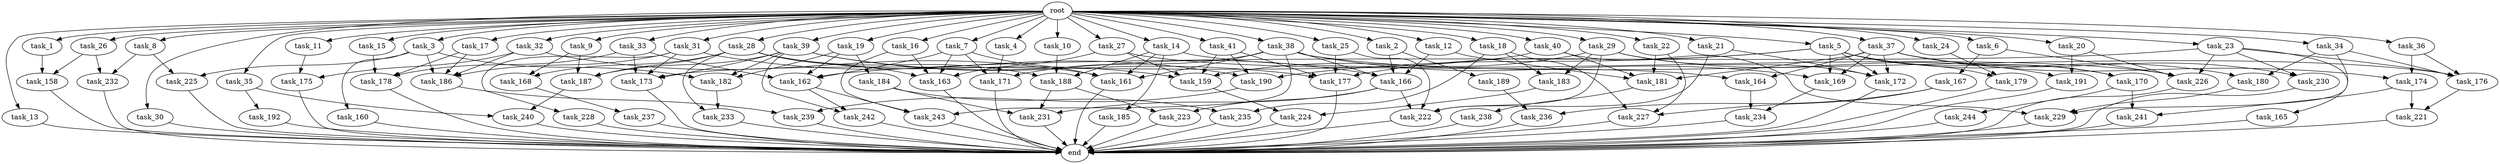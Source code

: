 digraph G {
  task_8 [size="102.400000"];
  task_239 [size="63565515980.800003"];
  task_173 [size="173516678758.400024"];
  task_158 [size="11166914969.600000"];
  task_17 [size="102.400000"];
  task_32 [size="102.400000"];
  root [size="0.000000"];
  task_223 [size="76450417868.800003"];
  task_242 [size="11166914969.600000"];
  task_35 [size="102.400000"];
  task_161 [size="176093659136.000000"];
  task_159 [size="193273528320.000000"];
  task_26 [size="102.400000"];
  task_15 [size="102.400000"];
  task_178 [size="71296457113.600006"];
  task_167 [size="85899345920.000000"];
  task_227 [size="182965606809.600006"];
  task_166 [size="116823110451.200012"];
  task_177 [size="110810156236.800003"];
  task_33 [size="102.400000"];
  task_186 [size="248249109708.800018"];
  task_7 [size="102.400000"];
  task_181 [size="119400090828.800003"];
  task_231 [size="162349763788.800018"];
  task_241 [size="11166914969.600000"];
  task_233 [size="140874927308.800018"];
  task_176 [size="157195803033.600006"];
  task_225 [size="107374182400.000000"];
  task_13 [size="102.400000"];
  task_30 [size="102.400000"];
  task_5 [size="102.400000"];
  task_237 [size="21474836480.000000"];
  task_183 [size="140874927308.800018"];
  task_6 [size="102.400000"];
  task_184 [size="54975581388.800003"];
  task_240 [size="83322365542.400009"];
  task_22 [size="102.400000"];
  task_169 [size="128849018880.000000"];
  task_3 [size="102.400000"];
  task_179 [size="52398601011.200005"];
  task_187 [size="131425999257.600006"];
  task_164 [size="42949672960.000000"];
  task_188 [size="121118077747.200012"];
  task_236 [size="97066260889.600006"];
  task_230 [size="29205777612.800003"];
  task_234 [size="155477816115.200012"];
  task_41 [size="102.400000"];
  task_16 [size="102.400000"];
  task_191 [size="109951162777.600006"];
  task_175 [size="85899345920.000000"];
  task_224 [size="45526653337.600006"];
  task_189 [size="13743895347.200001"];
  task_160 [size="85899345920.000000"];
  task_182 [size="144310901145.600006"];
  task_12 [size="102.400000"];
  task_21 [size="102.400000"];
  task_18 [size="102.400000"];
  task_180 [size="63565515980.800003"];
  task_31 [size="102.400000"];
  task_244 [size="7730941132.800000"];
  task_9 [size="102.400000"];
  task_162 [size="126272038502.400009"];
  task_168 [size="127990025420.800003"];
  task_192 [size="69578470195.199997"];
  task_28 [size="102.400000"];
  task_174 [size="42949672960.000000"];
  task_221 [size="89335319756.800003"];
  task_29 [size="102.400000"];
  task_185 [size="13743895347.200001"];
  task_34 [size="102.400000"];
  task_10 [size="102.400000"];
  task_163 [size="183824600268.800018"];
  task_238 [size="69578470195.199997"];
  task_2 [size="102.400000"];
  task_171 [size="162349763788.800018"];
  end [size="0.000000"];
  task_228 [size="85899345920.000000"];
  task_39 [size="102.400000"];
  task_14 [size="102.400000"];
  task_222 [size="134861973094.400009"];
  task_24 [size="102.400000"];
  task_38 [size="102.400000"];
  task_243 [size="148605868441.600006"];
  task_19 [size="102.400000"];
  task_226 [size="162349763788.800018"];
  task_36 [size="102.400000"];
  task_170 [size="42949672960.000000"];
  task_25 [size="102.400000"];
  task_4 [size="102.400000"];
  task_40 [size="102.400000"];
  task_235 [size="171798691840.000000"];
  task_27 [size="102.400000"];
  task_232 [size="29205777612.800003"];
  task_229 [size="87617332838.400009"];
  task_23 [size="102.400000"];
  task_37 [size="102.400000"];
  task_165 [size="7730941132.800000"];
  task_1 [size="102.400000"];
  task_190 [size="138297946931.200012"];
  task_172 [size="101361228185.600006"];
  task_20 [size="102.400000"];
  task_11 [size="102.400000"];

  task_8 -> task_225 [size="209715200.000000"];
  task_8 -> task_232 [size="209715200.000000"];
  task_239 -> end [size="1.000000"];
  task_173 -> end [size="1.000000"];
  task_158 -> end [size="1.000000"];
  task_17 -> task_178 [size="209715200.000000"];
  task_17 -> task_186 [size="209715200.000000"];
  task_32 -> task_161 [size="536870912.000000"];
  task_32 -> task_175 [size="536870912.000000"];
  task_32 -> task_186 [size="536870912.000000"];
  root -> task_8 [size="1.000000"];
  root -> task_14 [size="1.000000"];
  root -> task_24 [size="1.000000"];
  root -> task_13 [size="1.000000"];
  root -> task_33 [size="1.000000"];
  root -> task_12 [size="1.000000"];
  root -> task_21 [size="1.000000"];
  root -> task_18 [size="1.000000"];
  root -> task_22 [size="1.000000"];
  root -> task_31 [size="1.000000"];
  root -> task_9 [size="1.000000"];
  root -> task_5 [size="1.000000"];
  root -> task_36 [size="1.000000"];
  root -> task_32 [size="1.000000"];
  root -> task_26 [size="1.000000"];
  root -> task_15 [size="1.000000"];
  root -> task_6 [size="1.000000"];
  root -> task_4 [size="1.000000"];
  root -> task_25 [size="1.000000"];
  root -> task_40 [size="1.000000"];
  root -> task_30 [size="1.000000"];
  root -> task_34 [size="1.000000"];
  root -> task_3 [size="1.000000"];
  root -> task_19 [size="1.000000"];
  root -> task_10 [size="1.000000"];
  root -> task_23 [size="1.000000"];
  root -> task_37 [size="1.000000"];
  root -> task_39 [size="1.000000"];
  root -> task_1 [size="1.000000"];
  root -> task_11 [size="1.000000"];
  root -> task_17 [size="1.000000"];
  root -> task_2 [size="1.000000"];
  root -> task_41 [size="1.000000"];
  root -> task_29 [size="1.000000"];
  root -> task_20 [size="1.000000"];
  root -> task_35 [size="1.000000"];
  root -> task_7 [size="1.000000"];
  root -> task_27 [size="1.000000"];
  root -> task_38 [size="1.000000"];
  root -> task_28 [size="1.000000"];
  root -> task_16 [size="1.000000"];
  task_223 -> end [size="1.000000"];
  task_242 -> end [size="1.000000"];
  task_35 -> task_240 [size="679477248.000000"];
  task_35 -> task_192 [size="679477248.000000"];
  task_161 -> end [size="1.000000"];
  task_159 -> task_224 [size="411041792.000000"];
  task_26 -> task_158 [size="75497472.000000"];
  task_26 -> task_232 [size="75497472.000000"];
  task_15 -> task_178 [size="75497472.000000"];
  task_178 -> end [size="1.000000"];
  task_167 -> task_236 [size="536870912.000000"];
  task_167 -> task_227 [size="536870912.000000"];
  task_227 -> end [size="1.000000"];
  task_166 -> task_231 [size="209715200.000000"];
  task_166 -> task_222 [size="209715200.000000"];
  task_166 -> task_223 [size="209715200.000000"];
  task_177 -> end [size="1.000000"];
  task_33 -> task_162 [size="411041792.000000"];
  task_33 -> task_173 [size="411041792.000000"];
  task_33 -> task_178 [size="411041792.000000"];
  task_186 -> task_239 [size="209715200.000000"];
  task_7 -> task_161 [size="209715200.000000"];
  task_7 -> task_162 [size="209715200.000000"];
  task_7 -> task_171 [size="209715200.000000"];
  task_7 -> task_163 [size="209715200.000000"];
  task_181 -> task_238 [size="679477248.000000"];
  task_231 -> end [size="1.000000"];
  task_241 -> end [size="1.000000"];
  task_233 -> end [size="1.000000"];
  task_176 -> task_221 [size="838860800.000000"];
  task_225 -> end [size="1.000000"];
  task_13 -> end [size="1.000000"];
  task_30 -> end [size="1.000000"];
  task_5 -> task_190 [size="209715200.000000"];
  task_5 -> task_172 [size="209715200.000000"];
  task_5 -> task_179 [size="209715200.000000"];
  task_5 -> task_170 [size="209715200.000000"];
  task_5 -> task_169 [size="209715200.000000"];
  task_5 -> task_180 [size="209715200.000000"];
  task_5 -> task_177 [size="209715200.000000"];
  task_237 -> end [size="1.000000"];
  task_183 -> task_224 [size="33554432.000000"];
  task_6 -> task_167 [size="838860800.000000"];
  task_6 -> task_226 [size="838860800.000000"];
  task_184 -> task_235 [size="838860800.000000"];
  task_184 -> task_231 [size="838860800.000000"];
  task_240 -> end [size="1.000000"];
  task_22 -> task_181 [size="411041792.000000"];
  task_22 -> task_227 [size="411041792.000000"];
  task_169 -> task_234 [size="679477248.000000"];
  task_3 -> task_160 [size="838860800.000000"];
  task_3 -> task_182 [size="838860800.000000"];
  task_3 -> task_225 [size="838860800.000000"];
  task_3 -> task_186 [size="838860800.000000"];
  task_179 -> end [size="1.000000"];
  task_187 -> task_240 [size="134217728.000000"];
  task_164 -> task_234 [size="838860800.000000"];
  task_188 -> task_231 [size="536870912.000000"];
  task_188 -> task_223 [size="536870912.000000"];
  task_236 -> end [size="1.000000"];
  task_230 -> end [size="1.000000"];
  task_234 -> end [size="1.000000"];
  task_41 -> task_190 [size="301989888.000000"];
  task_41 -> task_159 [size="301989888.000000"];
  task_41 -> task_177 [size="301989888.000000"];
  task_16 -> task_243 [size="536870912.000000"];
  task_16 -> task_163 [size="536870912.000000"];
  task_191 -> end [size="1.000000"];
  task_175 -> end [size="1.000000"];
  task_224 -> end [size="1.000000"];
  task_189 -> task_236 [size="411041792.000000"];
  task_160 -> end [size="1.000000"];
  task_182 -> task_233 [size="536870912.000000"];
  task_12 -> task_181 [size="134217728.000000"];
  task_12 -> task_166 [size="134217728.000000"];
  task_21 -> task_172 [size="33554432.000000"];
  task_21 -> task_222 [size="33554432.000000"];
  task_18 -> task_235 [size="838860800.000000"];
  task_18 -> task_227 [size="838860800.000000"];
  task_18 -> task_183 [size="838860800.000000"];
  task_180 -> task_229 [size="33554432.000000"];
  task_31 -> task_190 [size="838860800.000000"];
  task_31 -> task_228 [size="838860800.000000"];
  task_31 -> task_173 [size="838860800.000000"];
  task_31 -> task_186 [size="838860800.000000"];
  task_244 -> end [size="1.000000"];
  task_9 -> task_168 [size="411041792.000000"];
  task_9 -> task_187 [size="411041792.000000"];
  task_162 -> task_242 [size="75497472.000000"];
  task_162 -> task_243 [size="75497472.000000"];
  task_168 -> task_237 [size="209715200.000000"];
  task_192 -> end [size="1.000000"];
  task_28 -> task_233 [size="838860800.000000"];
  task_28 -> task_187 [size="838860800.000000"];
  task_28 -> task_163 [size="838860800.000000"];
  task_28 -> task_188 [size="838860800.000000"];
  task_28 -> task_159 [size="838860800.000000"];
  task_28 -> task_168 [size="838860800.000000"];
  task_174 -> task_241 [size="33554432.000000"];
  task_174 -> task_221 [size="33554432.000000"];
  task_221 -> end [size="1.000000"];
  task_29 -> task_191 [size="536870912.000000"];
  task_29 -> task_159 [size="536870912.000000"];
  task_29 -> task_172 [size="536870912.000000"];
  task_29 -> task_222 [size="536870912.000000"];
  task_29 -> task_183 [size="536870912.000000"];
  task_185 -> end [size="1.000000"];
  task_34 -> task_176 [size="411041792.000000"];
  task_34 -> task_180 [size="411041792.000000"];
  task_34 -> task_229 [size="411041792.000000"];
  task_10 -> task_188 [size="209715200.000000"];
  task_163 -> end [size="1.000000"];
  task_238 -> end [size="1.000000"];
  task_2 -> task_189 [size="134217728.000000"];
  task_2 -> task_166 [size="134217728.000000"];
  task_171 -> end [size="1.000000"];
  task_228 -> end [size="1.000000"];
  task_39 -> task_242 [size="33554432.000000"];
  task_39 -> task_182 [size="33554432.000000"];
  task_39 -> task_187 [size="33554432.000000"];
  task_39 -> task_166 [size="33554432.000000"];
  task_39 -> task_177 [size="33554432.000000"];
  task_39 -> task_173 [size="33554432.000000"];
  task_14 -> task_161 [size="134217728.000000"];
  task_14 -> task_185 [size="134217728.000000"];
  task_14 -> task_188 [size="134217728.000000"];
  task_14 -> task_226 [size="134217728.000000"];
  task_222 -> end [size="1.000000"];
  task_24 -> task_179 [size="301989888.000000"];
  task_38 -> task_166 [size="838860800.000000"];
  task_38 -> task_176 [size="838860800.000000"];
  task_38 -> task_171 [size="838860800.000000"];
  task_38 -> task_161 [size="838860800.000000"];
  task_38 -> task_169 [size="838860800.000000"];
  task_38 -> task_243 [size="838860800.000000"];
  task_243 -> end [size="1.000000"];
  task_19 -> task_162 [size="536870912.000000"];
  task_19 -> task_182 [size="536870912.000000"];
  task_19 -> task_184 [size="536870912.000000"];
  task_226 -> end [size="1.000000"];
  task_36 -> task_174 [size="209715200.000000"];
  task_36 -> task_176 [size="209715200.000000"];
  task_170 -> task_241 [size="75497472.000000"];
  task_170 -> task_244 [size="75497472.000000"];
  task_25 -> task_177 [size="536870912.000000"];
  task_25 -> task_222 [size="536870912.000000"];
  task_4 -> task_171 [size="536870912.000000"];
  task_40 -> task_181 [size="411041792.000000"];
  task_40 -> task_173 [size="411041792.000000"];
  task_40 -> task_229 [size="411041792.000000"];
  task_235 -> end [size="1.000000"];
  task_27 -> task_159 [size="209715200.000000"];
  task_27 -> task_163 [size="209715200.000000"];
  task_27 -> task_164 [size="209715200.000000"];
  task_232 -> end [size="1.000000"];
  task_229 -> end [size="1.000000"];
  task_23 -> task_176 [size="75497472.000000"];
  task_23 -> task_162 [size="75497472.000000"];
  task_23 -> task_230 [size="75497472.000000"];
  task_23 -> task_165 [size="75497472.000000"];
  task_23 -> task_226 [size="75497472.000000"];
  task_37 -> task_172 [size="209715200.000000"];
  task_37 -> task_169 [size="209715200.000000"];
  task_37 -> task_164 [size="209715200.000000"];
  task_37 -> task_181 [size="209715200.000000"];
  task_37 -> task_170 [size="209715200.000000"];
  task_37 -> task_174 [size="209715200.000000"];
  task_37 -> task_230 [size="209715200.000000"];
  task_165 -> end [size="1.000000"];
  task_1 -> task_158 [size="33554432.000000"];
  task_190 -> task_239 [size="411041792.000000"];
  task_172 -> end [size="1.000000"];
  task_20 -> task_191 [size="536870912.000000"];
  task_20 -> task_226 [size="536870912.000000"];
  task_11 -> task_175 [size="301989888.000000"];
}
